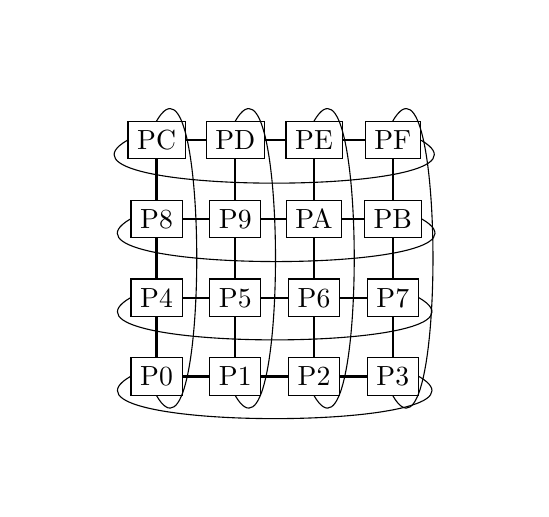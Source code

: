 \begin{tikzpicture}
\node (mt0) [draw,rectangle] at (0,0) {P0};
\node (mt1) [draw,rectangle] at (1,0) {P1};
\node (mt2) [draw,rectangle] at (2,0) {P2};
\node (mt3) [draw,rectangle] at (3,0) {P3};
\node (mt4) [draw,rectangle] at (0,1) {P4};
\node (mt5) [draw,rectangle] at (1,1) {P5};
\node (mt6) [draw,rectangle] at (2,1) {P6};
\node (mt7) [draw,rectangle] at (3,1) {P7};
\node (mt8) [draw,rectangle] at (0,2) {P8};
\node (mt9) [draw,rectangle] at (1,2) {P9};
\node (mtA) [draw,rectangle] at (2,2) {PA};
\node (mtB) [draw,rectangle] at (3,2) {PB};
\node (mtC) [draw,rectangle] at (0,3) {PC};
\node (mtD) [draw,rectangle] at (1,3) {PD};
\node (mtE) [draw,rectangle] at (2,3) {PE};
\node (mtF) [draw,rectangle] at (3,3) {PF};

\draw[thick] (mt0) -- (mt1);  \draw[thick] (mt0) -- (mt4);
\draw[thick] (mt1) -- (mt2);  \draw[thick] (mt4) -- (mt8);
\draw[thick] (mt2) -- (mt3);  \draw[thick] (mt8) -- (mtC);
\draw (mt3.east) to[out=-30,in=210] (mt0.west);
\draw (mtC.north) to[out=60,in=-60] (mt0.south);

\draw[thick] (mt4) -- (mt5);  \draw[thick] (mt1) -- (mt5);
\draw[thick] (mt5) -- (mt6);  \draw[thick] (mt5) -- (mt9);
\draw[thick] (mt6) -- (mt7);  \draw[thick] (mt9) -- (mtD);
\draw (mt7.east) to[out=-30,in=210] (mt4.west);
\draw (mtD.north) to[out=60,in=-60] (mt1.south);

\draw[thick] (mt8) -- (mt9);  \draw[thick] (mt2) -- (mt6);
\draw[thick] (mt9) -- (mtA);  \draw[thick] (mt6) -- (mtA);
\draw[thick] (mtA) -- (mtB);  \draw[thick] (mtA) -- (mtE);
\draw (mtB.east) to[out=-30,in=210] (mt8.west);
\draw (mtE.north) to[out=60,in=-60] (mt2.south);

\draw[thick] (mtC) -- (mtD);  \draw[thick] (mt3) -- (mt7);
\draw[thick] (mtD) -- (mtE);  \draw[thick] (mt7) -- (mtB);
\draw[thick] (mtE) -- (mtF);  \draw[thick] (mtB) -- (mtF);
\draw (mtF.east) to[out=-30,in=210] (mtC.west);
\draw (mtF.north) to[out=60,in=-60] (mt3.south);

\end{tikzpicture}